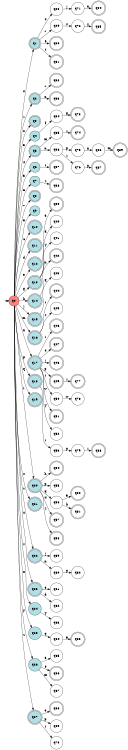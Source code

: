 digraph APTAALF {
__start0 [style = invis, shape = none, label = "", width = 0, height = 0];

rankdir=LR;
size="8,5";

s0 [style="filled", color="black", fillcolor="#ff817b" shape="circle", label="q0"];
s1 [style="rounded,filled", color="black", fillcolor="powderblue" shape="doublecircle", label="q1"];
s2 [style="rounded,filled", color="black", fillcolor="powderblue" shape="doublecircle", label="q2"];
s3 [style="rounded,filled", color="black", fillcolor="powderblue" shape="doublecircle", label="q3"];
s4 [style="filled", color="black", fillcolor="powderblue" shape="circle", label="q4"];
s5 [style="rounded,filled", color="black", fillcolor="powderblue" shape="doublecircle", label="q5"];
s6 [style="filled", color="black", fillcolor="powderblue" shape="circle", label="q6"];
s7 [style="filled", color="black", fillcolor="powderblue" shape="circle", label="q7"];
s8 [style="rounded,filled", color="black", fillcolor="powderblue" shape="doublecircle", label="q8"];
s9 [style="filled", color="black", fillcolor="powderblue" shape="circle", label="q9"];
s10 [style="rounded,filled", color="black", fillcolor="powderblue" shape="doublecircle", label="q10"];
s11 [style="rounded,filled", color="black", fillcolor="powderblue" shape="doublecircle", label="q11"];
s12 [style="rounded,filled", color="black", fillcolor="powderblue" shape="doublecircle", label="q12"];
s13 [style="rounded,filled", color="black", fillcolor="powderblue" shape="doublecircle", label="q13"];
s14 [style="rounded,filled", color="black", fillcolor="powderblue" shape="doublecircle", label="q14"];
s15 [style="rounded,filled", color="black", fillcolor="powderblue" shape="doublecircle", label="q15"];
s16 [style="rounded,filled", color="black", fillcolor="powderblue" shape="doublecircle", label="q16"];
s17 [style="rounded,filled", color="black", fillcolor="powderblue" shape="doublecircle", label="q17"];
s18 [style="rounded,filled", color="black", fillcolor="powderblue" shape="doublecircle", label="q18"];
s19 [style="rounded,filled", color="black", fillcolor="powderblue" shape="doublecircle", label="q19"];
s20 [style="rounded,filled", color="black", fillcolor="powderblue" shape="doublecircle", label="q20"];
s21 [style="rounded,filled", color="black", fillcolor="powderblue" shape="doublecircle", label="q21"];
s22 [style="rounded,filled", color="black", fillcolor="powderblue" shape="doublecircle", label="q22"];
s23 [style="rounded,filled", color="black", fillcolor="powderblue" shape="doublecircle", label="q23"];
s24 [style="filled", color="black", fillcolor="powderblue" shape="circle", label="q24"];
s25 [style="filled", color="black", fillcolor="powderblue" shape="circle", label="q25"];
s26 [style="filled", color="black", fillcolor="powderblue" shape="circle", label="q26"];
s27 [style="rounded,filled", color="black", fillcolor="powderblue" shape="doublecircle", label="q27"];
s28 [style="filled", color="black", fillcolor="white" shape="circle", label="q28"];
s29 [style="filled", color="black", fillcolor="white" shape="circle", label="q29"];
s30 [style="rounded,filled", color="black", fillcolor="white" shape="doublecircle", label="q30"];
s31 [style="rounded,filled", color="black", fillcolor="white" shape="doublecircle", label="q31"];
s32 [style="rounded,filled", color="black", fillcolor="white" shape="doublecircle", label="q32"];
s33 [style="rounded,filled", color="black", fillcolor="white" shape="doublecircle", label="q33"];
s34 [style="filled", color="black", fillcolor="white" shape="circle", label="q34"];
s35 [style="filled", color="black", fillcolor="white" shape="circle", label="q35"];
s36 [style="filled", color="black", fillcolor="white" shape="circle", label="q36"];
s37 [style="rounded,filled", color="black", fillcolor="white" shape="doublecircle", label="q37"];
s38 [style="rounded,filled", color="black", fillcolor="white" shape="doublecircle", label="q38"];
s39 [style="rounded,filled", color="black", fillcolor="white" shape="doublecircle", label="q39"];
s40 [style="filled", color="black", fillcolor="white" shape="circle", label="q40"];
s41 [style="filled", color="black", fillcolor="white" shape="circle", label="q41"];
s42 [style="rounded,filled", color="black", fillcolor="white" shape="doublecircle", label="q42"];
s43 [style="filled", color="black", fillcolor="white" shape="circle", label="q43"];
s44 [style="rounded,filled", color="black", fillcolor="white" shape="doublecircle", label="q44"];
s45 [style="filled", color="black", fillcolor="white" shape="circle", label="q45"];
s46 [style="rounded,filled", color="black", fillcolor="white" shape="doublecircle", label="q46"];
s47 [style="rounded,filled", color="black", fillcolor="white" shape="doublecircle", label="q47"];
s48 [style="rounded,filled", color="black", fillcolor="white" shape="doublecircle", label="q48"];
s49 [style="rounded,filled", color="black", fillcolor="white" shape="doublecircle", label="q49"];
s50 [style="filled", color="black", fillcolor="white" shape="circle", label="q50"];
s51 [style="rounded,filled", color="black", fillcolor="white" shape="doublecircle", label="q51"];
s52 [style="filled", color="black", fillcolor="white" shape="circle", label="q52"];
s53 [style="filled", color="black", fillcolor="white" shape="circle", label="q53"];
s54 [style="rounded,filled", color="black", fillcolor="white" shape="doublecircle", label="q54"];
s55 [style="filled", color="black", fillcolor="white" shape="circle", label="q55"];
s56 [style="filled", color="black", fillcolor="white" shape="circle", label="q56"];
s57 [style="rounded,filled", color="black", fillcolor="white" shape="doublecircle", label="q57"];
s58 [style="rounded,filled", color="black", fillcolor="white" shape="doublecircle", label="q58"];
s59 [style="filled", color="black", fillcolor="white" shape="circle", label="q59"];
s60 [style="filled", color="black", fillcolor="white" shape="circle", label="q60"];
s61 [style="filled", color="black", fillcolor="white" shape="circle", label="q61"];
s62 [style="filled", color="black", fillcolor="white" shape="circle", label="q62"];
s63 [style="filled", color="black", fillcolor="white" shape="circle", label="q63"];
s64 [style="filled", color="black", fillcolor="white" shape="circle", label="q64"];
s65 [style="filled", color="black", fillcolor="white" shape="circle", label="q65"];
s66 [style="rounded,filled", color="black", fillcolor="white" shape="doublecircle", label="q66"];
s67 [style="filled", color="black", fillcolor="white" shape="circle", label="q67"];
s68 [style="rounded,filled", color="black", fillcolor="white" shape="doublecircle", label="q68"];
s69 [style="filled", color="black", fillcolor="white" shape="circle", label="q69"];
s70 [style="filled", color="black", fillcolor="white" shape="circle", label="q70"];
s71 [style="filled", color="black", fillcolor="white" shape="circle", label="q71"];
s72 [style="filled", color="black", fillcolor="white" shape="circle", label="q72"];
s73 [style="rounded,filled", color="black", fillcolor="white" shape="doublecircle", label="q73"];
s74 [style="rounded,filled", color="black", fillcolor="white" shape="doublecircle", label="q74"];
s75 [style="filled", color="black", fillcolor="white" shape="circle", label="q75"];
s76 [style="filled", color="black", fillcolor="white" shape="circle", label="q76"];
s77 [style="rounded,filled", color="black", fillcolor="white" shape="doublecircle", label="q77"];
s78 [style="filled", color="black", fillcolor="white" shape="circle", label="q78"];
s79 [style="filled", color="black", fillcolor="white" shape="circle", label="q79"];
s80 [style="rounded,filled", color="black", fillcolor="white" shape="doublecircle", label="q80"];
s81 [style="rounded,filled", color="black", fillcolor="white" shape="doublecircle", label="q81"];
s82 [style="filled", color="black", fillcolor="white" shape="circle", label="q82"];
s83 [style="rounded,filled", color="black", fillcolor="white" shape="doublecircle", label="q83"];
s84 [style="rounded,filled", color="black", fillcolor="white" shape="doublecircle", label="q84"];
s85 [style="rounded,filled", color="black", fillcolor="white" shape="doublecircle", label="q85"];
s86 [style="filled", color="black", fillcolor="white" shape="circle", label="q86"];
s87 [style="rounded,filled", color="black", fillcolor="white" shape="doublecircle", label="q87"];
s88 [style="rounded,filled", color="black", fillcolor="white" shape="doublecircle", label="q88"];
s89 [style="rounded,filled", color="black", fillcolor="white" shape="doublecircle", label="q89"];
subgraph cluster_main { 
	graph [pad=".75", ranksep="0.15", nodesep="0.15"];
	 style=invis; 
	__start0 -> s0 [penwidth=2];
}
s0 -> s1 [label="0"];
s0 -> s2 [label="1"];
s0 -> s3 [label="2"];
s0 -> s4 [label="3"];
s0 -> s5 [label="4"];
s0 -> s6 [label="5"];
s0 -> s7 [label="6"];
s0 -> s8 [label="7"];
s0 -> s9 [label="8"];
s0 -> s10 [label="c"];
s0 -> s11 [label="d"];
s0 -> s12 [label="e"];
s0 -> s13 [label="g"];
s0 -> s14 [label="h"];
s0 -> s15 [label="j"];
s0 -> s16 [label="m"];
s0 -> s17 [label="n"];
s0 -> s18 [label="p"];
s0 -> s19 [label="q"];
s0 -> s20 [label="r"];
s0 -> s21 [label="s"];
s0 -> s22 [label="t"];
s0 -> s23 [label="u"];
s0 -> s24 [label="v"];
s0 -> s25 [label="x"];
s0 -> s26 [label="y"];
s0 -> s27 [label="z"];
s1 -> s28 [label="4"];
s1 -> s29 [label="7"];
s1 -> s30 [label="e"];
s1 -> s31 [label="t"];
s2 -> s32 [label="7"];
s2 -> s33 [label="n"];
s4 -> s34 [label="f"];
s5 -> s35 [label="m"];
s5 -> s36 [label="n"];
s6 -> s37 [label="r"];
s7 -> s38 [label="z"];
s13 -> s39 [label="6"];
s13 -> s40 [label="d"];
s13 -> s41 [label="y"];
s14 -> s42 [label="n"];
s15 -> s43 [label="q"];
s16 -> s44 [label="1"];
s16 -> s45 [label="t"];
s17 -> s46 [label="1"];
s17 -> s47 [label="4"];
s17 -> s48 [label="j"];
s17 -> s49 [label="p"];
s17 -> s50 [label="r"];
s17 -> s51 [label="w"];
s17 -> s52 [label="y"];
s18 -> s53 [label="r"];
s20 -> s54 [label="h"];
s20 -> s55 [label="p"];
s20 -> s56 [label="q"];
s20 -> s57 [label="x"];
s20 -> s58 [label="z"];
s22 -> s59 [label="j"];
s22 -> s60 [label="n"];
s23 -> s61 [label="6"];
s23 -> s62 [label="d"];
s24 -> s63 [label="y"];
s25 -> s64 [label="q"];
s26 -> s65 [label="6"];
s26 -> s66 [label="e"];
s26 -> s67 [label="m"];
s27 -> s68 [label="0"];
s27 -> s69 [label="p"];
s27 -> s70 [label="r"];
s28 -> s71 [label="j"];
s29 -> s72 [label="s"];
s34 -> s73 [label="g"];
s35 -> s74 [label="r"];
s36 -> s75 [label="p"];
s36 -> s76 [label="r"];
s49 -> s77 [label="r"];
s50 -> s78 [label="w"];
s53 -> s79 [label="p"];
s56 -> s80 [label="5"];
s56 -> s81 [label="h"];
s60 -> s82 [label="p"];
s64 -> s83 [label="5"];
s71 -> s84 [label="n"];
s72 -> s85 [label="y"];
s75 -> s86 [label="n"];
s76 -> s87 [label="p"];
s79 -> s88 [label="r"];
s86 -> s89 [label="m"];

}